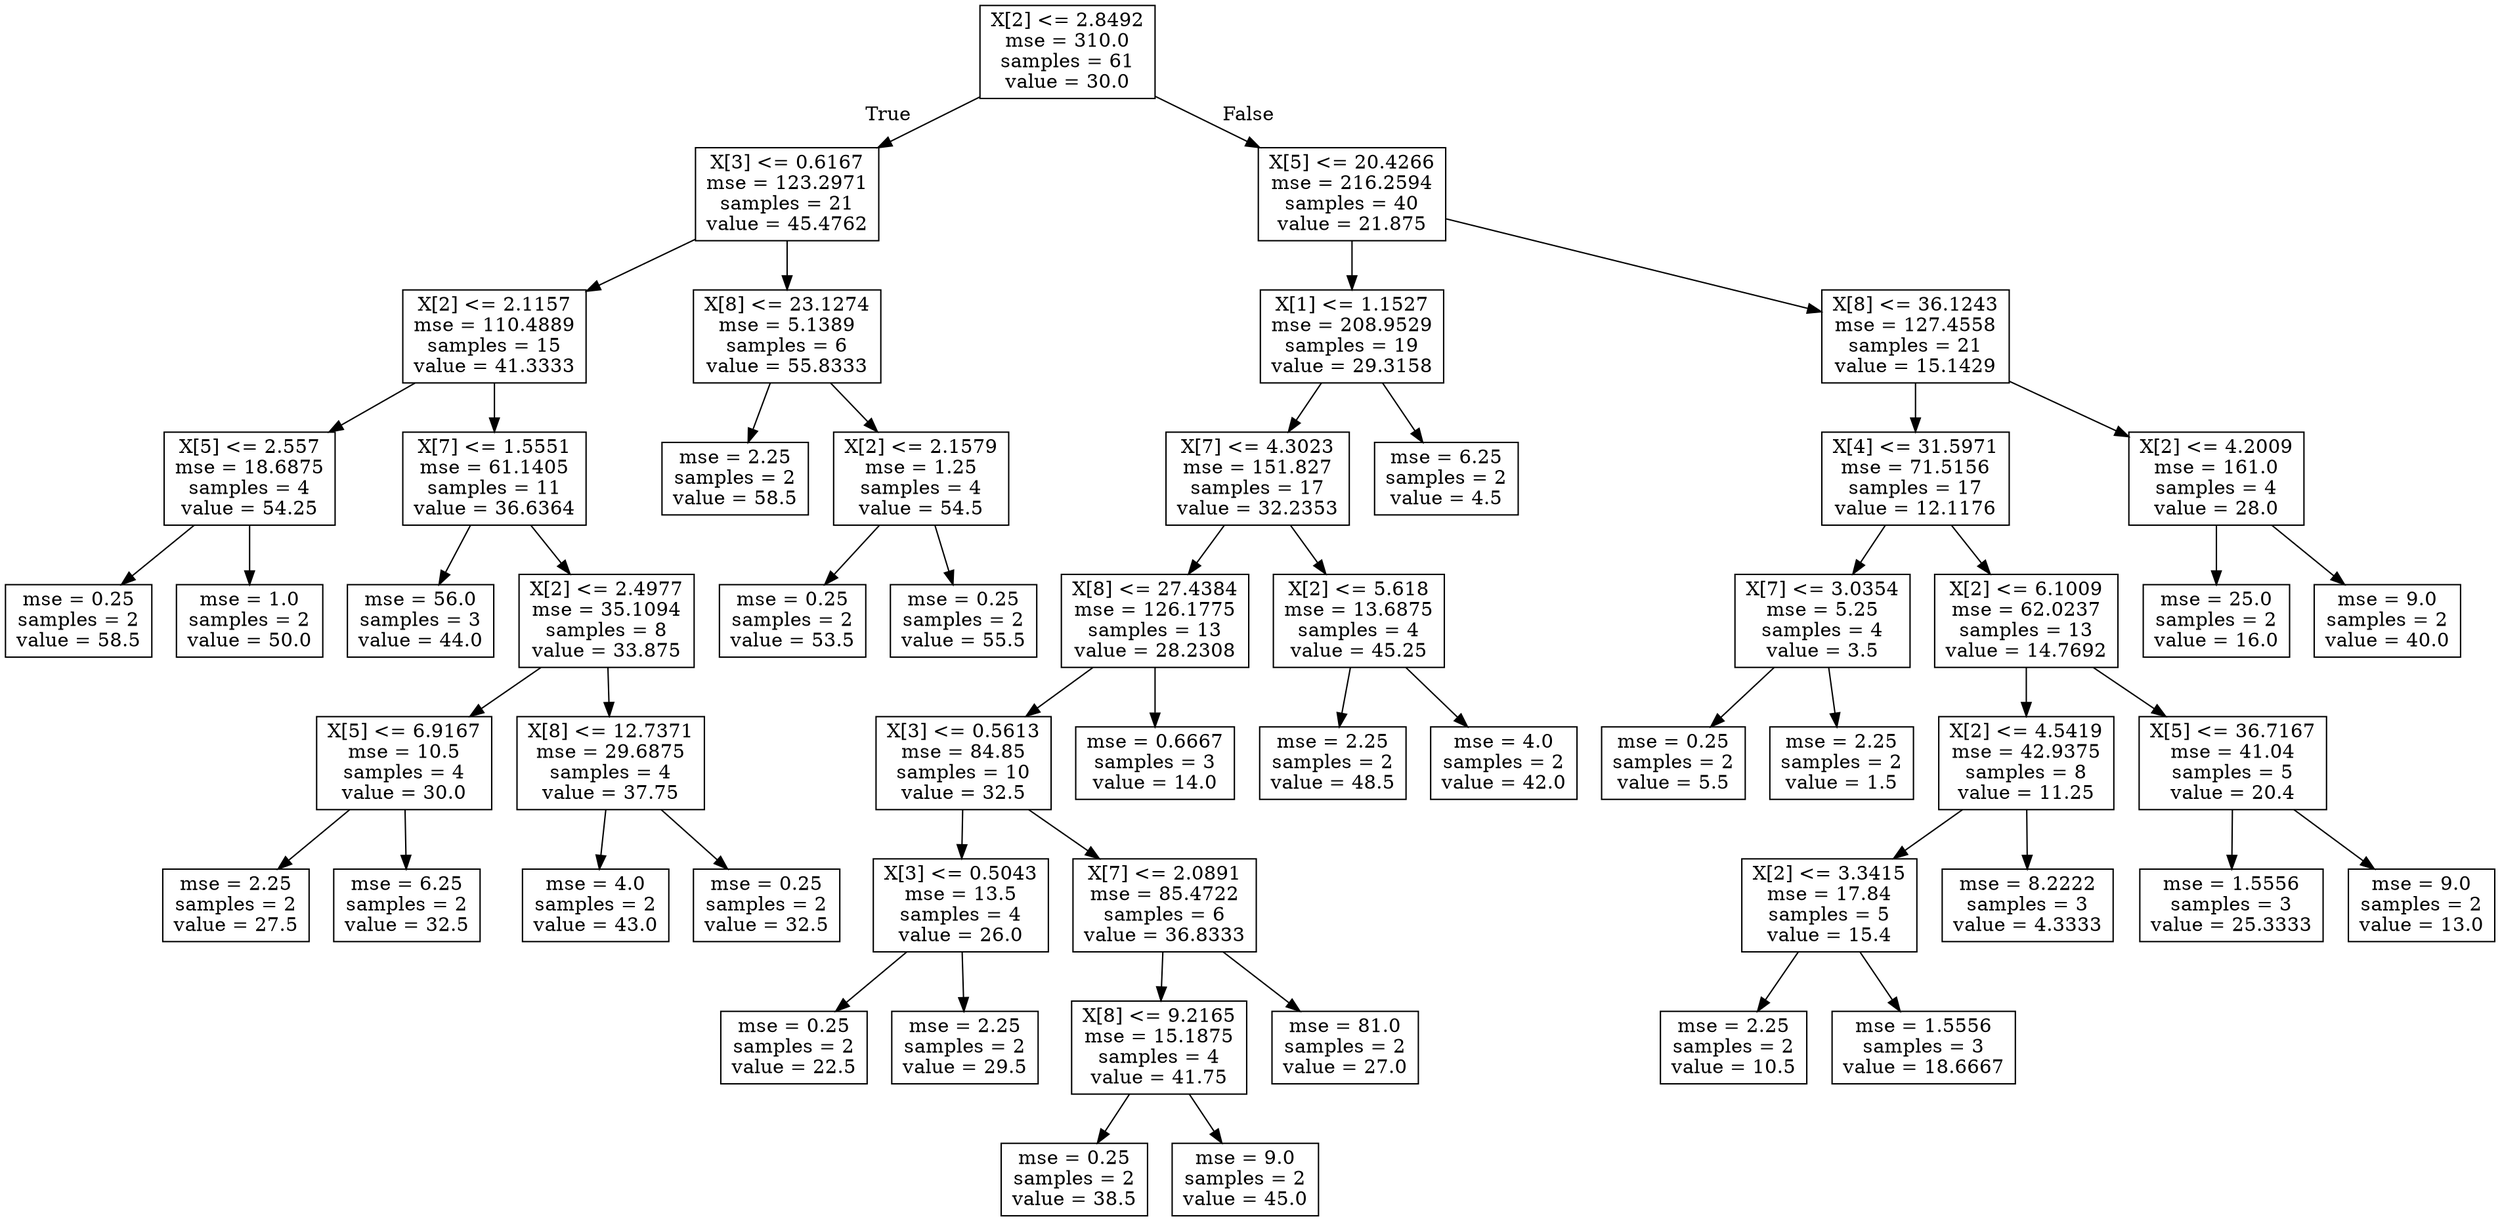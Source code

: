 digraph Tree {
node [shape=box] ;
0 [label="X[2] <= 2.8492\nmse = 310.0\nsamples = 61\nvalue = 30.0"] ;
1 [label="X[3] <= 0.6167\nmse = 123.2971\nsamples = 21\nvalue = 45.4762"] ;
0 -> 1 [labeldistance=2.5, labelangle=45, headlabel="True"] ;
2 [label="X[2] <= 2.1157\nmse = 110.4889\nsamples = 15\nvalue = 41.3333"] ;
1 -> 2 ;
3 [label="X[5] <= 2.557\nmse = 18.6875\nsamples = 4\nvalue = 54.25"] ;
2 -> 3 ;
4 [label="mse = 0.25\nsamples = 2\nvalue = 58.5"] ;
3 -> 4 ;
5 [label="mse = 1.0\nsamples = 2\nvalue = 50.0"] ;
3 -> 5 ;
6 [label="X[7] <= 1.5551\nmse = 61.1405\nsamples = 11\nvalue = 36.6364"] ;
2 -> 6 ;
7 [label="mse = 56.0\nsamples = 3\nvalue = 44.0"] ;
6 -> 7 ;
8 [label="X[2] <= 2.4977\nmse = 35.1094\nsamples = 8\nvalue = 33.875"] ;
6 -> 8 ;
9 [label="X[5] <= 6.9167\nmse = 10.5\nsamples = 4\nvalue = 30.0"] ;
8 -> 9 ;
10 [label="mse = 2.25\nsamples = 2\nvalue = 27.5"] ;
9 -> 10 ;
11 [label="mse = 6.25\nsamples = 2\nvalue = 32.5"] ;
9 -> 11 ;
12 [label="X[8] <= 12.7371\nmse = 29.6875\nsamples = 4\nvalue = 37.75"] ;
8 -> 12 ;
13 [label="mse = 4.0\nsamples = 2\nvalue = 43.0"] ;
12 -> 13 ;
14 [label="mse = 0.25\nsamples = 2\nvalue = 32.5"] ;
12 -> 14 ;
15 [label="X[8] <= 23.1274\nmse = 5.1389\nsamples = 6\nvalue = 55.8333"] ;
1 -> 15 ;
16 [label="mse = 2.25\nsamples = 2\nvalue = 58.5"] ;
15 -> 16 ;
17 [label="X[2] <= 2.1579\nmse = 1.25\nsamples = 4\nvalue = 54.5"] ;
15 -> 17 ;
18 [label="mse = 0.25\nsamples = 2\nvalue = 53.5"] ;
17 -> 18 ;
19 [label="mse = 0.25\nsamples = 2\nvalue = 55.5"] ;
17 -> 19 ;
20 [label="X[5] <= 20.4266\nmse = 216.2594\nsamples = 40\nvalue = 21.875"] ;
0 -> 20 [labeldistance=2.5, labelangle=-45, headlabel="False"] ;
21 [label="X[1] <= 1.1527\nmse = 208.9529\nsamples = 19\nvalue = 29.3158"] ;
20 -> 21 ;
22 [label="X[7] <= 4.3023\nmse = 151.827\nsamples = 17\nvalue = 32.2353"] ;
21 -> 22 ;
23 [label="X[8] <= 27.4384\nmse = 126.1775\nsamples = 13\nvalue = 28.2308"] ;
22 -> 23 ;
24 [label="X[3] <= 0.5613\nmse = 84.85\nsamples = 10\nvalue = 32.5"] ;
23 -> 24 ;
25 [label="X[3] <= 0.5043\nmse = 13.5\nsamples = 4\nvalue = 26.0"] ;
24 -> 25 ;
26 [label="mse = 0.25\nsamples = 2\nvalue = 22.5"] ;
25 -> 26 ;
27 [label="mse = 2.25\nsamples = 2\nvalue = 29.5"] ;
25 -> 27 ;
28 [label="X[7] <= 2.0891\nmse = 85.4722\nsamples = 6\nvalue = 36.8333"] ;
24 -> 28 ;
29 [label="X[8] <= 9.2165\nmse = 15.1875\nsamples = 4\nvalue = 41.75"] ;
28 -> 29 ;
30 [label="mse = 0.25\nsamples = 2\nvalue = 38.5"] ;
29 -> 30 ;
31 [label="mse = 9.0\nsamples = 2\nvalue = 45.0"] ;
29 -> 31 ;
32 [label="mse = 81.0\nsamples = 2\nvalue = 27.0"] ;
28 -> 32 ;
33 [label="mse = 0.6667\nsamples = 3\nvalue = 14.0"] ;
23 -> 33 ;
34 [label="X[2] <= 5.618\nmse = 13.6875\nsamples = 4\nvalue = 45.25"] ;
22 -> 34 ;
35 [label="mse = 2.25\nsamples = 2\nvalue = 48.5"] ;
34 -> 35 ;
36 [label="mse = 4.0\nsamples = 2\nvalue = 42.0"] ;
34 -> 36 ;
37 [label="mse = 6.25\nsamples = 2\nvalue = 4.5"] ;
21 -> 37 ;
38 [label="X[8] <= 36.1243\nmse = 127.4558\nsamples = 21\nvalue = 15.1429"] ;
20 -> 38 ;
39 [label="X[4] <= 31.5971\nmse = 71.5156\nsamples = 17\nvalue = 12.1176"] ;
38 -> 39 ;
40 [label="X[7] <= 3.0354\nmse = 5.25\nsamples = 4\nvalue = 3.5"] ;
39 -> 40 ;
41 [label="mse = 0.25\nsamples = 2\nvalue = 5.5"] ;
40 -> 41 ;
42 [label="mse = 2.25\nsamples = 2\nvalue = 1.5"] ;
40 -> 42 ;
43 [label="X[2] <= 6.1009\nmse = 62.0237\nsamples = 13\nvalue = 14.7692"] ;
39 -> 43 ;
44 [label="X[2] <= 4.5419\nmse = 42.9375\nsamples = 8\nvalue = 11.25"] ;
43 -> 44 ;
45 [label="X[2] <= 3.3415\nmse = 17.84\nsamples = 5\nvalue = 15.4"] ;
44 -> 45 ;
46 [label="mse = 2.25\nsamples = 2\nvalue = 10.5"] ;
45 -> 46 ;
47 [label="mse = 1.5556\nsamples = 3\nvalue = 18.6667"] ;
45 -> 47 ;
48 [label="mse = 8.2222\nsamples = 3\nvalue = 4.3333"] ;
44 -> 48 ;
49 [label="X[5] <= 36.7167\nmse = 41.04\nsamples = 5\nvalue = 20.4"] ;
43 -> 49 ;
50 [label="mse = 1.5556\nsamples = 3\nvalue = 25.3333"] ;
49 -> 50 ;
51 [label="mse = 9.0\nsamples = 2\nvalue = 13.0"] ;
49 -> 51 ;
52 [label="X[2] <= 4.2009\nmse = 161.0\nsamples = 4\nvalue = 28.0"] ;
38 -> 52 ;
53 [label="mse = 25.0\nsamples = 2\nvalue = 16.0"] ;
52 -> 53 ;
54 [label="mse = 9.0\nsamples = 2\nvalue = 40.0"] ;
52 -> 54 ;
}